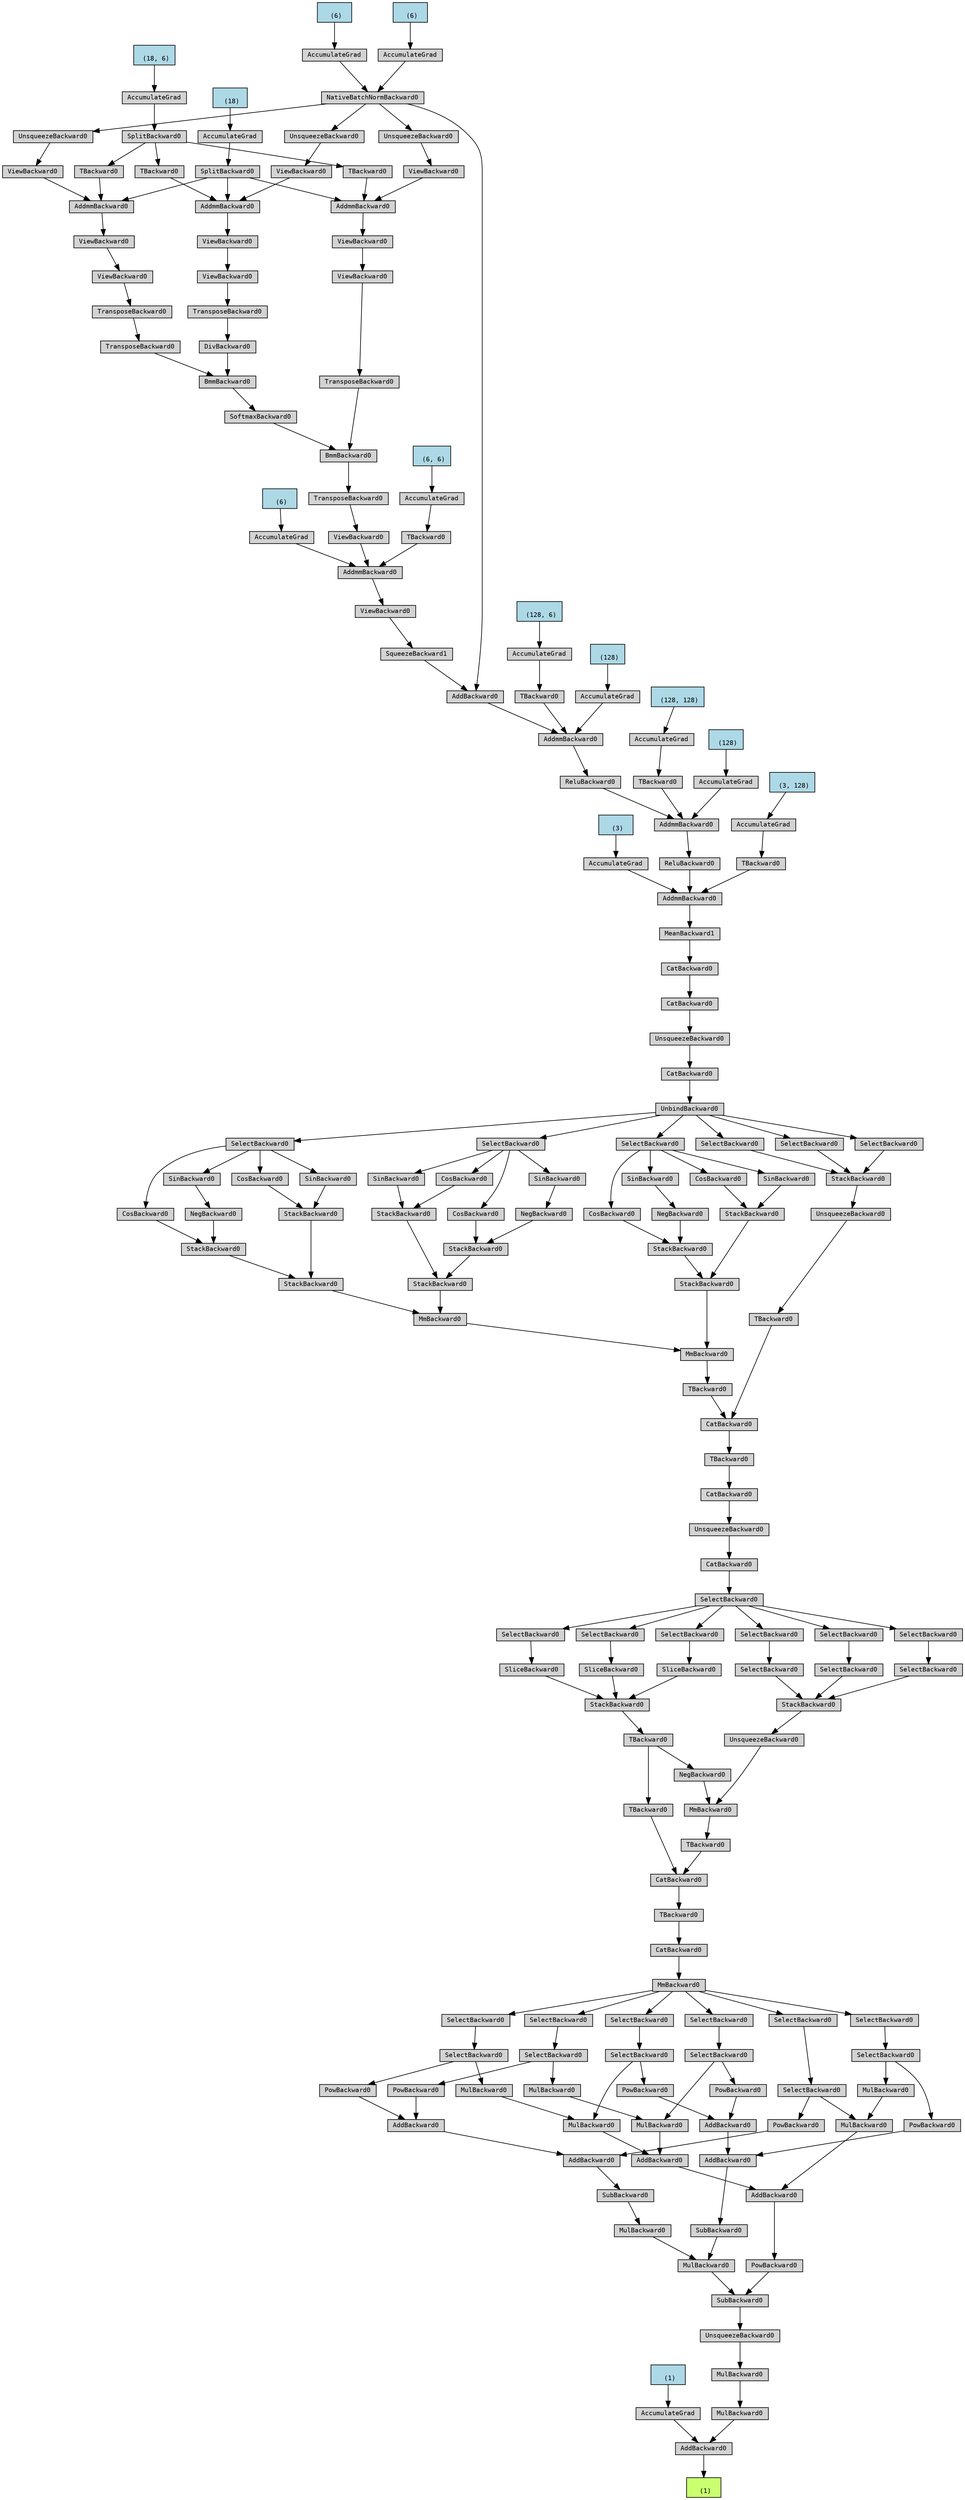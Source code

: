 digraph {
	graph [size="60.449999999999996,60.449999999999996"]
	node [align=left fontname=monospace fontsize=10 height=0.2 ranksep=0.1 shape=box style=filled]
	140294035202000 [label="
 (1)" fillcolor=darkolivegreen1]
	140294035486464 [label=AddBackward0]
	140294035473312 -> 140294035486464
	140294035393008 [label="
 (1)" fillcolor=lightblue]
	140294035393008 -> 140294035473312
	140294035473312 [label=AccumulateGrad]
	140294035472976 -> 140294035486464
	140294035472976 [label=MulBackward0]
	140294035481376 -> 140294035472976
	140294035481376 [label=MulBackward0]
	140294035481040 -> 140294035481376
	140294035481040 [label=UnsqueezeBackward0]
	140294035480992 -> 140294035481040
	140294035480992 [label=SubBackward0]
	140293900804512 -> 140294035480992
	140293900804512 [label=MulBackward0]
	140293900811616 -> 140293900804512
	140293900811616 [label=MulBackward0]
	140293900805136 -> 140293900811616
	140293900805136 [label=SubBackward0]
	140293900805184 -> 140293900805136
	140293900805184 [label=AddBackward0]
	140293900805616 -> 140293900805184
	140293900805616 [label=AddBackward0]
	140293900804080 -> 140293900805616
	140293900804080 [label=PowBackward0]
	140293900803888 -> 140293900804080
	140293900803888 [label=SelectBackward0]
	140293900803744 -> 140293900803888
	140293900803744 [label=SelectBackward0]
	140293900811856 -> 140293900803744
	140293900811856 [label=MmBackward0]
	140293900811472 -> 140293900811856
	140293900811472 [label=CatBackward0]
	140293900811136 -> 140293900811472
	140293900811136 [label=TBackward0]
	140293900810896 -> 140293900811136
	140293900810896 [label=CatBackward0]
	140293900810800 -> 140293900810896
	140293900810800 [label=TBackward0]
	140293900810512 -> 140293900810800
	140293900810512 [label=TBackward0]
	140293900810320 -> 140293900810512
	140293900810320 [label=StackBackward0]
	140293900809840 -> 140293900810320
	140293900809840 [label=SliceBackward0]
	140293900809504 -> 140293900809840
	140293900809504 [label=SelectBackward0]
	140293900801248 -> 140293900809504
	140293900801248 [label=SelectBackward0]
	140293900801200 -> 140293900801248
	140293900801200 [label=CatBackward0]
	140293900801152 -> 140293900801200
	140293900801152 [label=UnsqueezeBackward0]
	140293900801104 -> 140293900801152
	140293900801104 [label=CatBackward0]
	140293900809264 -> 140293900801104
	140293900809264 [label=TBackward0]
	140293900800960 -> 140293900809264
	140293900800960 [label=CatBackward0]
	140293900800912 -> 140293900800960
	140293900800912 [label=TBackward0]
	140293900800768 -> 140293900800912
	140293900800768 [label=MmBackward0]
	140293900800816 -> 140293900800768
	140293900800816 [label=StackBackward0]
	140293900800720 -> 140293900800816
	140293900800720 [label=StackBackward0]
	140293900808736 -> 140293900800720
	140293900808736 [label=CosBackward0]
	140293900805328 -> 140293900808736
	140293900805328 [label=SelectBackward0]
	140293900804992 -> 140293900805328
	140293900804992 [label=UnbindBackward0]
	140293900804944 -> 140293900804992
	140293900804944 [label=CatBackward0]
	140293900804848 -> 140293900804944
	140293900804848 [label=UnsqueezeBackward0]
	140293900804656 -> 140293900804848
	140293900804656 [label=CatBackward0]
	140293900804560 -> 140293900804656
	140293900804560 [label=CatBackward0]
	140293900804464 -> 140293900804560
	140293900804464 [label=MeanBackward1]
	140293900796208 -> 140293900804464
	140293900796208 [label=AddmmBackward0]
	140293900703280 -> 140293900796208
	140294104092160 [label="
 (3)" fillcolor=lightblue]
	140294104092160 -> 140293900703280
	140293900703280 [label=AccumulateGrad]
	140293900804272 -> 140293900796208
	140293900804272 [label=ReluBackward0]
	140293900804224 -> 140293900804272
	140293900804224 [label=AddmmBackward0]
	140293900702992 -> 140293900804224
	140294043971600 [label="
 (128)" fillcolor=lightblue]
	140294043971600 -> 140293900702992
	140293900702992 [label=AccumulateGrad]
	140293900796400 -> 140293900804224
	140293900796400 [label=ReluBackward0]
	140293900805472 -> 140293900796400
	140293900805472 [label=AddmmBackward0]
	140293900702704 -> 140293900805472
	140294104092480 [label="
 (128)" fillcolor=lightblue]
	140294104092480 -> 140293900702704
	140293900702704 [label=AccumulateGrad]
	140294035358288 -> 140293900805472
	140294035358288 [label=AddBackward0]
	140294035366976 -> 140294035358288
	140294035366976 [label=NativeBatchNormBackward0]
	140293900702464 -> 140294035366976
	140294104092960 [label="
 (6)" fillcolor=lightblue]
	140294104092960 -> 140293900702464
	140293900702464 [label=AccumulateGrad]
	140293900710672 -> 140294035366976
	140294104099760 [label="
 (6)" fillcolor=lightblue]
	140294104099760 -> 140293900710672
	140293900710672 [label=AccumulateGrad]
	140294035358480 -> 140294035358288
	140294035358480 [label=SqueezeBackward1]
	140294035360832 -> 140294035358480
	140294035360832 [label=ViewBackward0]
	140294035366544 -> 140294035360832
	140294035366544 [label=AddmmBackward0]
	140293900710336 -> 140294035366544
	140294104093120 [label="
 (6)" fillcolor=lightblue]
	140294104093120 -> 140293900710336
	140293900710336 [label=AccumulateGrad]
	140294035358144 -> 140294035366544
	140294035358144 [label=ViewBackward0]
	140294035366256 -> 140294035358144
	140294035366256 [label=TransposeBackward0]
	140294035366016 -> 140294035366256
	140294035366016 [label=BmmBackward0]
	140294035366736 -> 140294035366016
	140294035366736 [label=SoftmaxBackward0]
	140294035361024 -> 140294035366736
	140294035361024 [label=BmmBackward0]
	140294035360928 -> 140294035361024
	140294035360928 [label=DivBackward0]
	140294035368992 -> 140294035360928
	140294035368992 [label=TransposeBackward0]
	140294035368944 -> 140294035368992
	140294035368944 [label=ViewBackward0]
	140294035368848 -> 140294035368944
	140294035368848 [label=ViewBackward0]
	140294035368800 -> 140294035368848
	140294035368800 [label=AddmmBackward0]
	140294035368752 -> 140294035368800
	140294035368752 [label=SplitBackward0]
	140293900701120 -> 140294035368752
	140294104093440 [label="
 (18)" fillcolor=lightblue]
	140294104093440 -> 140293900701120
	140293900701120 [label=AccumulateGrad]
	140294035360592 -> 140294035368800
	140294035360592 [label=ViewBackward0]
	140294035360496 -> 140294035360592
	140294035360496 [label=UnsqueezeBackward0]
	140294035366976 -> 140294035360496
	140294035360880 -> 140294035368800
	140294035360880 [label=TBackward0]
	140294035368656 -> 140294035360880
	140294035368656 [label=SplitBackward0]
	140293900709184 -> 140294035368656
	140294104093600 [label="
 (18, 6)" fillcolor=lightblue]
	140294104093600 -> 140293900709184
	140293900709184 [label=AccumulateGrad]
	140294035369184 -> 140294035361024
	140294035369184 [label=TransposeBackward0]
	140294035368896 -> 140294035369184
	140294035368896 [label=TransposeBackward0]
	140294035368704 -> 140294035368896
	140294035368704 [label=ViewBackward0]
	140294035360352 -> 140294035368704
	140294035360352 [label=ViewBackward0]
	140294035368608 -> 140294035360352
	140294035368608 [label=AddmmBackward0]
	140294035368752 -> 140294035368608
	140294035360304 -> 140294035368608
	140294035360304 [label=ViewBackward0]
	140294035360208 -> 140294035360304
	140294035360208 [label=UnsqueezeBackward0]
	140294035366976 -> 140294035360208
	140294035360448 -> 140294035368608
	140294035360448 [label=TBackward0]
	140294035368656 -> 140294035360448
	140294035357760 -> 140294035366016
	140294035357760 [label=TransposeBackward0]
	140294035360784 -> 140294035357760
	140294035360784 [label=ViewBackward0]
	140294035368560 -> 140294035360784
	140294035368560 [label=ViewBackward0]
	140294035369040 -> 140294035368560
	140294035369040 [label=AddmmBackward0]
	140294035368752 -> 140294035369040
	140294035360160 -> 140294035369040
	140294035360160 [label=ViewBackward0]
	140294035368320 -> 140294035360160
	140294035368320 [label=UnsqueezeBackward0]
	140294035366976 -> 140294035368320
	140294035368368 -> 140294035369040
	140294035368368 [label=TBackward0]
	140294035368656 -> 140294035368368
	140294035358240 -> 140294035366544
	140294035358240 [label=TBackward0]
	140293900701984 -> 140294035358240
	140294104093280 [label="
 (6, 6)" fillcolor=lightblue]
	140294104093280 -> 140293900701984
	140293900701984 [label=AccumulateGrad]
	140294035366928 -> 140293900805472
	140294035366928 [label=TBackward0]
	140293900710432 -> 140294035366928
	140294104092800 [label="
 (128, 6)" fillcolor=lightblue]
	140294104092800 -> 140293900710432
	140293900710432 [label=AccumulateGrad]
	140293900796880 -> 140293900804224
	140293900796880 [label=TBackward0]
	140293900710528 -> 140293900796880
	140294043968720 [label="
 (128, 128)" fillcolor=lightblue]
	140294043968720 -> 140293900710528
	140293900710528 [label=AccumulateGrad]
	140293900804320 -> 140293900796208
	140293900804320 [label=TBackward0]
	140293900702656 -> 140293900804320
	140294104092320 [label="
 (3, 128)" fillcolor=lightblue]
	140294104092320 -> 140293900702656
	140293900702656 [label=AccumulateGrad]
	140293900808784 -> 140293900800720
	140293900808784 [label=NegBackward0]
	140293900796784 -> 140293900808784
	140293900796784 [label=SinBackward0]
	140293900805328 -> 140293900796784
	140293900808928 -> 140293900800816
	140293900808928 [label=StackBackward0]
	140293900796496 -> 140293900808928
	140293900796496 [label=SinBackward0]
	140293900805328 -> 140293900796496
	140293900797072 -> 140293900808928
	140293900797072 [label=CosBackward0]
	140293900805328 -> 140293900797072
	140293900809024 -> 140293900800768
	140293900809024 [label=MmBackward0]
	140293900796688 -> 140293900809024
	140293900796688 [label=StackBackward0]
	140293900796304 -> 140293900796688
	140293900796304 [label=StackBackward0]
	140293900808832 -> 140293900796304
	140293900808832 [label=CosBackward0]
	140293900804176 -> 140293900808832
	140293900804176 [label=SelectBackward0]
	140293900804992 -> 140293900804176
	140293900808640 -> 140293900796304
	140293900808640 [label=SinBackward0]
	140293900804176 -> 140293900808640
	140293900804608 -> 140293900796688
	140293900804608 [label=StackBackward0]
	140293900796016 -> 140293900804608
	140293900796016 [label=NegBackward0]
	140294035369232 -> 140293900796016
	140294035369232 [label=SinBackward0]
	140293900804176 -> 140294035369232
	140293900796256 -> 140293900804608
	140293900796256 [label=CosBackward0]
	140293900804176 -> 140293900796256
	140293900800624 -> 140293900809024
	140293900800624 [label=StackBackward0]
	140293900797744 -> 140293900800624
	140293900797744 [label=StackBackward0]
	140294035358720 -> 140293900797744
	140294035358720 [label=CosBackward0]
	140294035357856 -> 140294035358720
	140294035357856 [label=SelectBackward0]
	140293900804992 -> 140294035357856
	140294035359248 -> 140293900797744
	140294035359248 [label=NegBackward0]
	140294035360640 -> 140294035359248
	140294035360640 [label=SinBackward0]
	140294035357856 -> 140294035360640
	140294035360736 -> 140293900800624
	140294035360736 [label=StackBackward0]
	140294035369520 -> 140294035360736
	140294035369520 [label=SinBackward0]
	140294035357856 -> 140294035369520
	140294035368512 -> 140294035360736
	140294035368512 [label=CosBackward0]
	140294035357856 -> 140294035368512
	140293900809120 -> 140293900800960
	140293900809120 [label=TBackward0]
	140293900808976 -> 140293900809120
	140293900808976 [label=UnsqueezeBackward0]
	140293900800864 -> 140293900808976
	140293900800864 [label=StackBackward0]
	140294035366160 -> 140293900800864
	140294035366160 [label=SelectBackward0]
	140293900804992 -> 140294035366160
	140294035358384 -> 140293900800864
	140294035358384 [label=SelectBackward0]
	140293900804992 -> 140294035358384
	140294035366784 -> 140293900800864
	140294035366784 [label=SelectBackward0]
	140293900804992 -> 140294035366784
	140293900810080 -> 140293900810320
	140293900810080 [label=SliceBackward0]
	140293900809408 -> 140293900810080
	140293900809408 [label=SelectBackward0]
	140293900801248 -> 140293900809408
	140293900810656 -> 140293900810320
	140293900810656 [label=SliceBackward0]
	140293900809360 -> 140293900810656
	140293900809360 [label=SelectBackward0]
	140293900801248 -> 140293900809360
	140293900802688 -> 140293900810896
	140293900802688 [label=TBackward0]
	140293900801488 -> 140293900802688
	140293900801488 [label=MmBackward0]
	140293900801008 -> 140293900801488
	140293900801008 [label=NegBackward0]
	140293900810512 -> 140293900801008
	140293900809312 -> 140293900801488
	140293900809312 [label=UnsqueezeBackward0]
	140293900801344 -> 140293900809312
	140293900801344 [label=StackBackward0]
	140293900809072 -> 140293900801344
	140293900809072 [label=SelectBackward0]
	140294035368464 -> 140293900809072
	140294035368464 [label=SelectBackward0]
	140293900801248 -> 140294035368464
	140293900809600 -> 140293900801344
	140293900809600 [label=SelectBackward0]
	140294035368224 -> 140293900809600
	140294035368224 [label=SelectBackward0]
	140293900801248 -> 140294035368224
	140293900801056 -> 140293900801344
	140293900801056 [label=SelectBackward0]
	140294035360112 -> 140293900801056
	140294035360112 [label=SelectBackward0]
	140293900801248 -> 140294035360112
	140293900804800 -> 140293900805616
	140293900804800 [label=PowBackward0]
	140293900803696 -> 140293900804800
	140293900803696 [label=SelectBackward0]
	140293900811376 -> 140293900803696
	140293900811376 [label=SelectBackward0]
	140293900811856 -> 140293900811376
	140293900805088 -> 140293900805184
	140293900805088 [label=PowBackward0]
	140293900811520 -> 140293900805088
	140293900811520 [label=SelectBackward0]
	140293900810992 -> 140293900811520
	140293900810992 [label=SelectBackward0]
	140293900811856 -> 140293900810992
	140293900804416 -> 140293900804512
	140293900804416 [label=SubBackward0]
	140293900804896 -> 140293900804416
	140293900804896 [label=AddBackward0]
	140293900803984 -> 140293900804896
	140293900803984 [label=AddBackward0]
	140293900805280 -> 140293900803984
	140293900805280 [label=PowBackward0]
	140293900809456 -> 140293900805280
	140293900809456 [label=SelectBackward0]
	140294035368128 -> 140293900809456
	140294035368128 [label=SelectBackward0]
	140293900811856 -> 140294035368128
	140293900812144 -> 140293900803984
	140293900812144 [label=PowBackward0]
	140293900810560 -> 140293900812144
	140293900810560 [label=SelectBackward0]
	140294035366112 -> 140293900810560
	140294035366112 [label=SelectBackward0]
	140293900811856 -> 140294035366112
	140293900803792 -> 140293900804896
	140293900803792 [label=PowBackward0]
	140293900810416 -> 140293900803792
	140293900810416 [label=SelectBackward0]
	140294035368032 -> 140293900810416
	140294035368032 [label=SelectBackward0]
	140293900811856 -> 140294035368032
	140293900806096 -> 140294035480992
	140293900806096 [label=PowBackward0]
	140293900806288 -> 140293900806096
	140293900806288 [label=AddBackward0]
	140293900796592 -> 140293900806288
	140293900796592 [label=AddBackward0]
	140294035360016 -> 140293900796592
	140294035360016 [label=MulBackward0]
	140294035359632 -> 140294035360016
	140294035359632 [label=MulBackward0]
	140293900803888 -> 140294035359632
	140293900809456 -> 140294035360016
	140294035368176 -> 140293900796592
	140294035368176 [label=MulBackward0]
	140294035367744 -> 140294035368176
	140294035367744 [label=MulBackward0]
	140293900803696 -> 140294035367744
	140293900810560 -> 140294035368176
	140294035359824 -> 140293900806288
	140294035359824 [label=MulBackward0]
	140294035359344 -> 140294035359824
	140294035359344 [label=MulBackward0]
	140293900810416 -> 140294035359344
	140293900811520 -> 140294035359824
	140294035486464 -> 140294035202000
}
